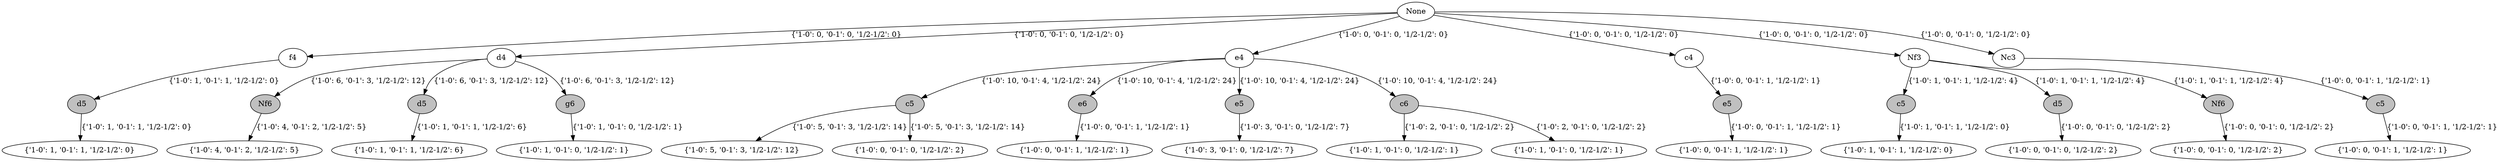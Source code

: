digraph G {
1478507345664 [label="None" fillcolor="white", style="filled"] 
1478507345664 -> 1478950134800 [label="{'1-0': 0, '0-1': 0, '1/2-1/2': 0}"]
1478950134800 [label="f4" fillcolor="white", style="filled"] 
1478950134800 -> 1478950134848 [label="{'1-0': 1, '0-1': 1, '1/2-1/2': 0}"]
1478950134848 [label="d5" fillcolor="grey", style="filled"] 
1478950134848 -> 1478950134896 [label="{'1-0': 1, '0-1': 1, '1/2-1/2': 0}"]
1478950134896 [label="{'1-0': 1, '0-1': 1, '1/2-1/2': 0}"]
1478507345664 [label="None" fillcolor="white", style="filled"] 
1478507345664 -> 1478950242912 [label="{'1-0': 0, '0-1': 0, '1/2-1/2': 0}"]
1478950242912 [label="d4" fillcolor="white", style="filled"] 
1478950242912 -> 1478950242960 [label="{'1-0': 6, '0-1': 3, '1/2-1/2': 12}"]
1478950242960 [label="Nf6" fillcolor="grey", style="filled"] 
1478950242960 -> 1478950243008 [label="{'1-0': 4, '0-1': 2, '1/2-1/2': 5}"]
1478950243008 [label="{'1-0': 4, '0-1': 2, '1/2-1/2': 5}"]
1478950242912 [label="d4" fillcolor="white", style="filled"] 
1478950242912 -> 1478950451952 [label="{'1-0': 6, '0-1': 3, '1/2-1/2': 12}"]
1478950451952 [label="d5" fillcolor="grey", style="filled"] 
1478950451952 -> 1478950452000 [label="{'1-0': 1, '0-1': 1, '1/2-1/2': 6}"]
1478950452000 [label="{'1-0': 1, '0-1': 1, '1/2-1/2': 6}"]
1478950242912 [label="d4" fillcolor="white", style="filled"] 
1478950242912 -> 1478953683840 [label="{'1-0': 6, '0-1': 3, '1/2-1/2': 12}"]
1478953683840 [label="g6" fillcolor="grey", style="filled"] 
1478953683840 -> 1478953683888 [label="{'1-0': 1, '0-1': 0, '1/2-1/2': 1}"]
1478953683888 [label="{'1-0': 1, '0-1': 0, '1/2-1/2': 1}"]
1478507345664 [label="None" fillcolor="white", style="filled"] 
1478507345664 -> 1478950255536 [label="{'1-0': 0, '0-1': 0, '1/2-1/2': 0}"]
1478950255536 [label="e4" fillcolor="white", style="filled"] 
1478950255536 -> 1478950255584 [label="{'1-0': 10, '0-1': 4, '1/2-1/2': 24}"]
1478950255584 [label="c5" fillcolor="grey", style="filled"] 
1478950255584 -> 1478950255632 [label="{'1-0': 5, '0-1': 3, '1/2-1/2': 14}"]
1478950255632 [label="{'1-0': 5, '0-1': 3, '1/2-1/2': 12}"]
1478950255584 [label="c5" fillcolor="grey", style="filled"] 
1478950255584 -> 1478951683792 [label="{'1-0': 5, '0-1': 3, '1/2-1/2': 14}"]
1478951683792 [label="{'1-0': 0, '0-1': 0, '1/2-1/2': 2}"]
1478950255536 [label="e4" fillcolor="white", style="filled"] 
1478950255536 -> 1478951146480 [label="{'1-0': 10, '0-1': 4, '1/2-1/2': 24}"]
1478951146480 [label="e6" fillcolor="grey", style="filled"] 
1478951146480 -> 1478951146528 [label="{'1-0': 0, '0-1': 1, '1/2-1/2': 1}"]
1478951146528 [label="{'1-0': 0, '0-1': 1, '1/2-1/2': 1}"]
1478950255536 [label="e4" fillcolor="white", style="filled"] 
1478950255536 -> 1478951155984 [label="{'1-0': 10, '0-1': 4, '1/2-1/2': 24}"]
1478951155984 [label="e5" fillcolor="grey", style="filled"] 
1478951155984 -> 1478951156032 [label="{'1-0': 3, '0-1': 0, '1/2-1/2': 7}"]
1478951156032 [label="{'1-0': 3, '0-1': 0, '1/2-1/2': 7}"]
1478950255536 [label="e4" fillcolor="white", style="filled"] 
1478950255536 -> 1478952074736 [label="{'1-0': 10, '0-1': 4, '1/2-1/2': 24}"]
1478952074736 [label="c6" fillcolor="grey", style="filled"] 
1478952074736 -> 1478952074784 [label="{'1-0': 2, '0-1': 0, '1/2-1/2': 2}"]
1478952074784 [label="{'1-0': 1, '0-1': 0, '1/2-1/2': 1}"]
1478952074736 [label="c6" fillcolor="grey", style="filled"] 
1478952074736 -> 1478953488384 [label="{'1-0': 2, '0-1': 0, '1/2-1/2': 2}"]
1478953488384 [label="{'1-0': 1, '0-1': 0, '1/2-1/2': 1}"]
1478507345664 [label="None" fillcolor="white", style="filled"] 
1478507345664 -> 1478951334144 [label="{'1-0': 0, '0-1': 0, '1/2-1/2': 0}"]
1478951334144 [label="c4" fillcolor="white", style="filled"] 
1478951334144 -> 1478951334192 [label="{'1-0': 0, '0-1': 1, '1/2-1/2': 1}"]
1478951334192 [label="e5" fillcolor="grey", style="filled"] 
1478951334192 -> 1478951334240 [label="{'1-0': 0, '0-1': 1, '1/2-1/2': 1}"]
1478951334240 [label="{'1-0': 0, '0-1': 1, '1/2-1/2': 1}"]
1478507345664 [label="None" fillcolor="white", style="filled"] 
1478507345664 -> 1478952060096 [label="{'1-0': 0, '0-1': 0, '1/2-1/2': 0}"]
1478952060096 [label="Nf3" fillcolor="white", style="filled"] 
1478952060096 -> 1478952060144 [label="{'1-0': 1, '0-1': 1, '1/2-1/2': 4}"]
1478952060144 [label="c5" fillcolor="grey", style="filled"] 
1478952060144 -> 1478952060192 [label="{'1-0': 1, '0-1': 1, '1/2-1/2': 0}"]
1478952060192 [label="{'1-0': 1, '0-1': 1, '1/2-1/2': 0}"]
1478952060096 [label="Nf3" fillcolor="white", style="filled"] 
1478952060096 -> 1478952609840 [label="{'1-0': 1, '0-1': 1, '1/2-1/2': 4}"]
1478952609840 [label="d5" fillcolor="grey", style="filled"] 
1478952609840 -> 1478952609888 [label="{'1-0': 0, '0-1': 0, '1/2-1/2': 2}"]
1478952609888 [label="{'1-0': 0, '0-1': 0, '1/2-1/2': 2}"]
1478952060096 [label="Nf3" fillcolor="white", style="filled"] 
1478952060096 -> 1478953496256 [label="{'1-0': 1, '0-1': 1, '1/2-1/2': 4}"]
1478953496256 [label="Nf6" fillcolor="grey", style="filled"] 
1478953496256 -> 1478953496304 [label="{'1-0': 0, '0-1': 0, '1/2-1/2': 2}"]
1478953496304 [label="{'1-0': 0, '0-1': 0, '1/2-1/2': 2}"]
1478507345664 [label="None" fillcolor="white", style="filled"] 
1478507345664 -> 1478953869440 [label="{'1-0': 0, '0-1': 0, '1/2-1/2': 0}"]
1478953869440 [label="Nc3" fillcolor="white", style="filled"] 
1478953869440 -> 1478953869488 [label="{'1-0': 0, '0-1': 1, '1/2-1/2': 1}"]
1478953869488 [label="c5" fillcolor="grey", style="filled"] 
1478953869488 -> 1478953869536 [label="{'1-0': 0, '0-1': 1, '1/2-1/2': 1}"]
1478953869536 [label="{'1-0': 0, '0-1': 1, '1/2-1/2': 1}"]
}
